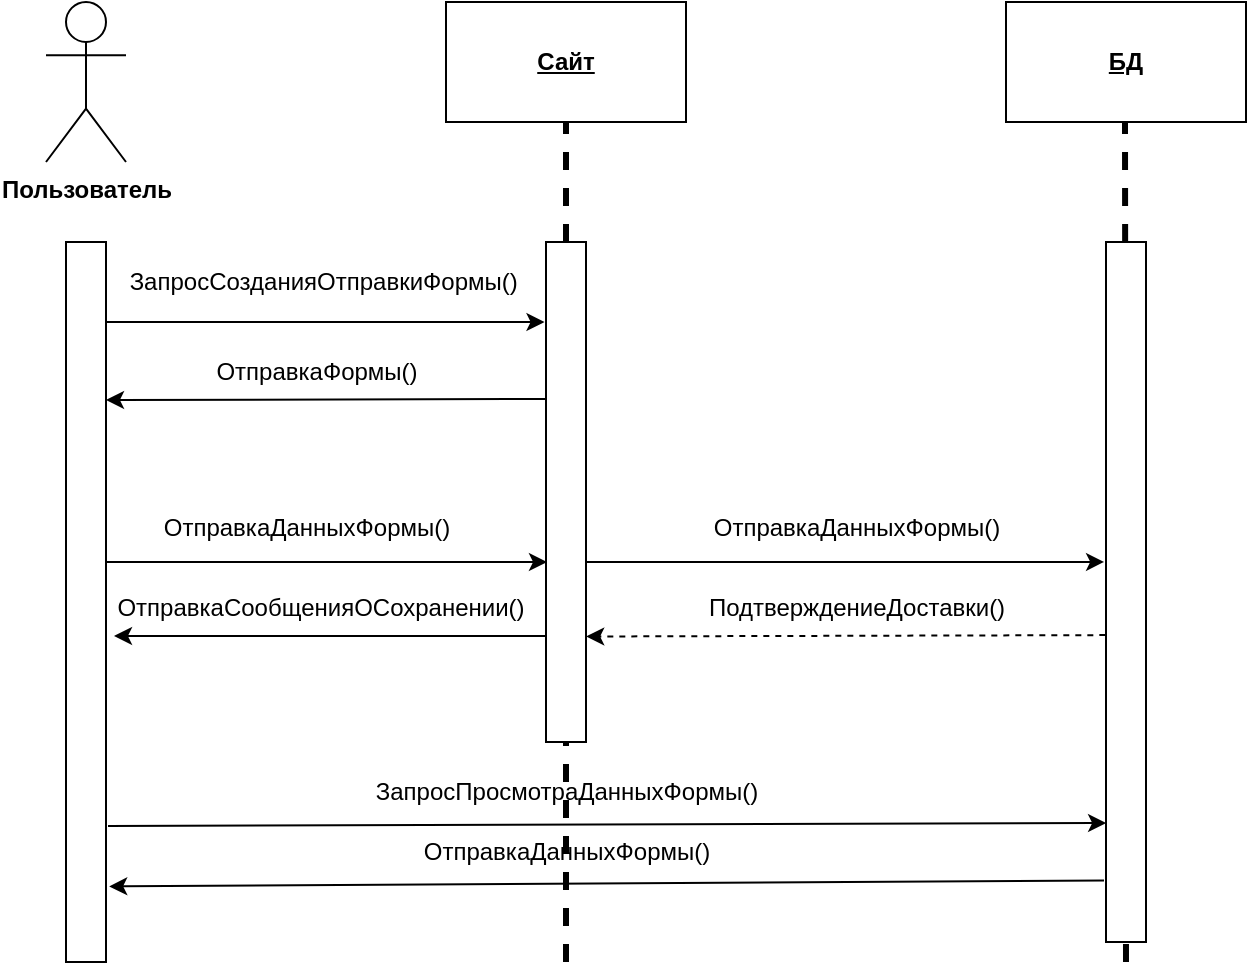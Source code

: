 <mxfile version="24.2.7" type="device">
  <diagram name="Страница — 1" id="hPco6SFU5F5d2rAjgARf">
    <mxGraphModel dx="1373" dy="707" grid="1" gridSize="10" guides="1" tooltips="1" connect="1" arrows="1" fold="1" page="1" pageScale="1" pageWidth="827" pageHeight="1169" math="0" shadow="0">
      <root>
        <mxCell id="0" />
        <mxCell id="1" parent="0" />
        <mxCell id="TDCsAm6xVufM_-a5kYYJ-26" value="" style="endArrow=none;dashed=1;html=1;rounded=0;entryX=0.5;entryY=1;entryDx=0;entryDy=0;jumpSize=7;strokeWidth=3;" parent="1" edge="1">
          <mxGeometry width="50" height="50" relative="1" as="geometry">
            <mxPoint x="700" y="560" as="sourcePoint" />
            <mxPoint x="699.5" y="140" as="targetPoint" />
          </mxGeometry>
        </mxCell>
        <mxCell id="TDCsAm6xVufM_-a5kYYJ-1" value="Пользователь" style="shape=umlActor;verticalLabelPosition=bottom;verticalAlign=top;html=1;outlineConnect=0;fontStyle=1" parent="1" vertex="1">
          <mxGeometry x="160" y="80" width="40" height="80" as="geometry" />
        </mxCell>
        <mxCell id="TDCsAm6xVufM_-a5kYYJ-2" value="Сайт" style="rounded=0;whiteSpace=wrap;html=1;fontStyle=5" parent="1" vertex="1">
          <mxGeometry x="360" y="80" width="120" height="60" as="geometry" />
        </mxCell>
        <mxCell id="TDCsAm6xVufM_-a5kYYJ-3" value="БД" style="rounded=0;whiteSpace=wrap;html=1;fontStyle=5" parent="1" vertex="1">
          <mxGeometry x="640" y="80" width="120" height="60" as="geometry" />
        </mxCell>
        <mxCell id="TDCsAm6xVufM_-a5kYYJ-4" value="" style="rounded=0;whiteSpace=wrap;html=1;" parent="1" vertex="1">
          <mxGeometry x="170" y="200" width="20" height="360" as="geometry" />
        </mxCell>
        <mxCell id="TDCsAm6xVufM_-a5kYYJ-6" value="" style="rounded=0;whiteSpace=wrap;html=1;" parent="1" vertex="1">
          <mxGeometry x="690" y="200" width="20" height="350" as="geometry" />
        </mxCell>
        <mxCell id="TDCsAm6xVufM_-a5kYYJ-8" value="ЗапросСозданияОтправкиФормы()&amp;nbsp;" style="text;html=1;align=center;verticalAlign=middle;resizable=0;points=[];autosize=1;strokeColor=none;fillColor=none;" parent="1" vertex="1">
          <mxGeometry x="190" y="205" width="220" height="30" as="geometry" />
        </mxCell>
        <mxCell id="TDCsAm6xVufM_-a5kYYJ-10" value="" style="endArrow=classic;html=1;rounded=0;exitX=1.015;exitY=0.111;exitDx=0;exitDy=0;exitPerimeter=0;entryX=-0.037;entryY=0.16;entryDx=0;entryDy=0;entryPerimeter=0;" parent="1" source="TDCsAm6xVufM_-a5kYYJ-4" target="TDCsAm6xVufM_-a5kYYJ-5" edge="1">
          <mxGeometry width="50" height="50" relative="1" as="geometry">
            <mxPoint x="290" y="290" as="sourcePoint" />
            <mxPoint x="340" y="240" as="targetPoint" />
          </mxGeometry>
        </mxCell>
        <mxCell id="TDCsAm6xVufM_-a5kYYJ-11" value="" style="endArrow=classic;html=1;rounded=0;exitX=-0.013;exitY=0.314;exitDx=0;exitDy=0;exitPerimeter=0;" parent="1" source="TDCsAm6xVufM_-a5kYYJ-5" edge="1">
          <mxGeometry width="50" height="50" relative="1" as="geometry">
            <mxPoint x="189" y="280" as="sourcePoint" />
            <mxPoint x="190" y="279" as="targetPoint" />
          </mxGeometry>
        </mxCell>
        <mxCell id="TDCsAm6xVufM_-a5kYYJ-12" value="ОтправкаФормы()" style="text;html=1;align=center;verticalAlign=middle;resizable=0;points=[];autosize=1;strokeColor=none;fillColor=none;" parent="1" vertex="1">
          <mxGeometry x="235" y="250" width="120" height="30" as="geometry" />
        </mxCell>
        <mxCell id="TDCsAm6xVufM_-a5kYYJ-13" value="" style="endArrow=classic;html=1;rounded=0;exitX=1.013;exitY=0.114;exitDx=0;exitDy=0;exitPerimeter=0;entryX=0.053;entryY=0.114;entryDx=0;entryDy=0;entryPerimeter=0;" parent="1" edge="1">
          <mxGeometry width="50" height="50" relative="1" as="geometry">
            <mxPoint x="189.5" y="360" as="sourcePoint" />
            <mxPoint x="410.5" y="360" as="targetPoint" />
          </mxGeometry>
        </mxCell>
        <mxCell id="TDCsAm6xVufM_-a5kYYJ-14" value="ОтправкаДанныхФормы()" style="text;html=1;align=center;verticalAlign=middle;resizable=0;points=[];autosize=1;strokeColor=none;fillColor=none;" parent="1" vertex="1">
          <mxGeometry x="205" y="328" width="170" height="30" as="geometry" />
        </mxCell>
        <mxCell id="TDCsAm6xVufM_-a5kYYJ-15" value="" style="endArrow=classic;html=1;rounded=0;exitX=1.013;exitY=0.114;exitDx=0;exitDy=0;exitPerimeter=0;entryX=-0.048;entryY=0.457;entryDx=0;entryDy=0;entryPerimeter=0;" parent="1" target="TDCsAm6xVufM_-a5kYYJ-6" edge="1">
          <mxGeometry width="50" height="50" relative="1" as="geometry">
            <mxPoint x="430" y="360" as="sourcePoint" />
            <mxPoint x="651" y="360" as="targetPoint" />
          </mxGeometry>
        </mxCell>
        <mxCell id="TDCsAm6xVufM_-a5kYYJ-16" value="ОтправкаДанныхФормы()" style="text;html=1;align=center;verticalAlign=middle;resizable=0;points=[];autosize=1;strokeColor=none;fillColor=none;" parent="1" vertex="1">
          <mxGeometry x="480" y="328" width="170" height="30" as="geometry" />
        </mxCell>
        <mxCell id="TDCsAm6xVufM_-a5kYYJ-17" value="" style="endArrow=classic;html=1;rounded=0;exitX=-0.083;exitY=0.227;exitDx=0;exitDy=0;exitPerimeter=0;entryX=1.005;entryY=0.789;entryDx=0;entryDy=0;entryPerimeter=0;dashed=1;" parent="1" target="TDCsAm6xVufM_-a5kYYJ-5" edge="1">
          <mxGeometry width="50" height="50" relative="1" as="geometry">
            <mxPoint x="689.66" y="396.55" as="sourcePoint" />
            <mxPoint x="430.0" y="398.0" as="targetPoint" />
          </mxGeometry>
        </mxCell>
        <mxCell id="TDCsAm6xVufM_-a5kYYJ-18" value="ПодтверждениеДоставки()" style="text;html=1;align=center;verticalAlign=middle;resizable=0;points=[];autosize=1;strokeColor=none;fillColor=none;" parent="1" vertex="1">
          <mxGeometry x="480" y="368" width="170" height="30" as="geometry" />
        </mxCell>
        <mxCell id="TDCsAm6xVufM_-a5kYYJ-19" value="" style="endArrow=classic;html=1;rounded=0;exitX=-0.083;exitY=0.227;exitDx=0;exitDy=0;exitPerimeter=0;entryX=1.117;entryY=0.227;entryDx=0;entryDy=0;entryPerimeter=0;" parent="1" edge="1">
          <mxGeometry width="50" height="50" relative="1" as="geometry">
            <mxPoint x="410" y="397" as="sourcePoint" />
            <mxPoint x="194" y="397" as="targetPoint" />
          </mxGeometry>
        </mxCell>
        <mxCell id="TDCsAm6xVufM_-a5kYYJ-20" value="ОтправкаСообщенияОСохранении()" style="text;html=1;align=center;verticalAlign=middle;resizable=0;points=[];autosize=1;strokeColor=none;fillColor=none;" parent="1" vertex="1">
          <mxGeometry x="182" y="368" width="230" height="30" as="geometry" />
        </mxCell>
        <mxCell id="TDCsAm6xVufM_-a5kYYJ-21" value="" style="endArrow=classic;html=1;rounded=0;exitX=1.013;exitY=0.114;exitDx=0;exitDy=0;exitPerimeter=0;entryX=0.003;entryY=0.83;entryDx=0;entryDy=0;entryPerimeter=0;" parent="1" target="TDCsAm6xVufM_-a5kYYJ-6" edge="1">
          <mxGeometry width="50" height="50" relative="1" as="geometry">
            <mxPoint x="191" y="492" as="sourcePoint" />
            <mxPoint x="412" y="492" as="targetPoint" />
          </mxGeometry>
        </mxCell>
        <mxCell id="TDCsAm6xVufM_-a5kYYJ-22" value="ЗапросПросмотраДанныхФормы()" style="text;html=1;align=center;verticalAlign=middle;resizable=0;points=[];autosize=1;strokeColor=none;fillColor=none;" parent="1" vertex="1">
          <mxGeometry x="315" y="460" width="210" height="30" as="geometry" />
        </mxCell>
        <mxCell id="TDCsAm6xVufM_-a5kYYJ-23" value="" style="endArrow=classic;html=1;rounded=0;exitX=-0.05;exitY=0.912;exitDx=0;exitDy=0;exitPerimeter=0;entryX=1.08;entryY=0.895;entryDx=0;entryDy=0;entryPerimeter=0;" parent="1" source="TDCsAm6xVufM_-a5kYYJ-6" target="TDCsAm6xVufM_-a5kYYJ-4" edge="1">
          <mxGeometry width="50" height="50" relative="1" as="geometry">
            <mxPoint x="195" y="592" as="sourcePoint" />
            <mxPoint x="690" y="590" as="targetPoint" />
          </mxGeometry>
        </mxCell>
        <mxCell id="TDCsAm6xVufM_-a5kYYJ-24" value="ОтправкаДанныхФормы()" style="text;html=1;align=center;verticalAlign=middle;resizable=0;points=[];autosize=1;strokeColor=none;fillColor=none;" parent="1" vertex="1">
          <mxGeometry x="335" y="490" width="170" height="30" as="geometry" />
        </mxCell>
        <mxCell id="TDCsAm6xVufM_-a5kYYJ-25" value="" style="endArrow=none;dashed=1;html=1;rounded=0;entryX=0.5;entryY=1;entryDx=0;entryDy=0;jumpSize=7;strokeWidth=3;" parent="1" target="TDCsAm6xVufM_-a5kYYJ-2" edge="1">
          <mxGeometry width="50" height="50" relative="1" as="geometry">
            <mxPoint x="420" y="560" as="sourcePoint" />
            <mxPoint x="430" y="320" as="targetPoint" />
          </mxGeometry>
        </mxCell>
        <mxCell id="TDCsAm6xVufM_-a5kYYJ-5" value="" style="rounded=0;whiteSpace=wrap;html=1;" parent="1" vertex="1">
          <mxGeometry x="410" y="200" width="20" height="250" as="geometry" />
        </mxCell>
      </root>
    </mxGraphModel>
  </diagram>
</mxfile>
